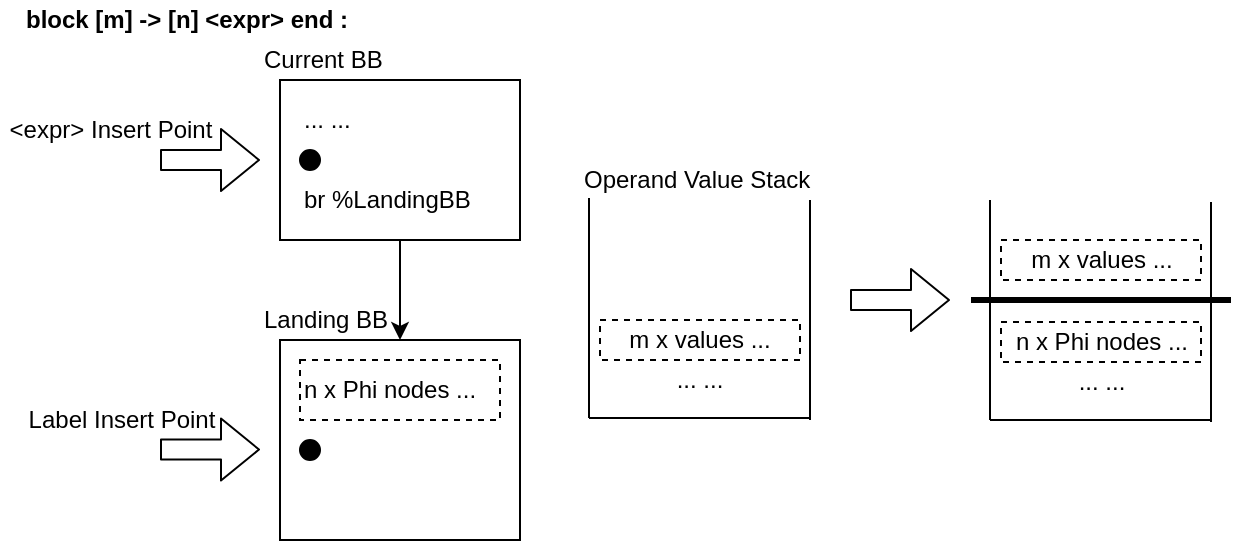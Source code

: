 <mxfile version="14.6.13" type="device"><diagram id="2bsV1Qi3l1QF7f-Y_1pT" name="Page-1"><mxGraphModel dx="525" dy="389" grid="1" gridSize="10" guides="1" tooltips="1" connect="1" arrows="1" fold="1" page="1" pageScale="1" pageWidth="850" pageHeight="1100" math="0" shadow="0"><root><mxCell id="0"/><mxCell id="1" parent="0"/><mxCell id="dvBThLzXPzSNsvyNuGCI-23" style="edgeStyle=orthogonalEdgeStyle;rounded=0;orthogonalLoop=1;jettySize=auto;html=1;exitX=0.5;exitY=1;exitDx=0;exitDy=0;" parent="1" source="dvBThLzXPzSNsvyNuGCI-14" target="dvBThLzXPzSNsvyNuGCI-20" edge="1"><mxGeometry relative="1" as="geometry"/></mxCell><mxCell id="dvBThLzXPzSNsvyNuGCI-14" value="" style="rounded=0;whiteSpace=wrap;html=1;align=left;" parent="1" vertex="1"><mxGeometry x="170" y="60" width="120" height="80" as="geometry"/></mxCell><mxCell id="dvBThLzXPzSNsvyNuGCI-15" value="&lt;div align=&quot;left&quot;&gt;Current BB&lt;/div&gt;" style="text;html=1;strokeColor=none;fillColor=none;align=left;verticalAlign=middle;whiteSpace=wrap;rounded=0;" parent="1" vertex="1"><mxGeometry x="160" y="40" width="120" height="20" as="geometry"/></mxCell><mxCell id="dvBThLzXPzSNsvyNuGCI-18" value="&lt;div align=&quot;left&quot;&gt;... ...&lt;br&gt;&lt;/div&gt;" style="text;html=1;strokeColor=none;fillColor=none;align=left;verticalAlign=middle;whiteSpace=wrap;rounded=0;dashed=1;" parent="1" vertex="1"><mxGeometry x="180" y="70" width="90" height="20" as="geometry"/></mxCell><mxCell id="dvBThLzXPzSNsvyNuGCI-20" value="" style="rounded=0;whiteSpace=wrap;html=1;align=left;" parent="1" vertex="1"><mxGeometry x="170" y="190" width="120" height="100" as="geometry"/></mxCell><mxCell id="dvBThLzXPzSNsvyNuGCI-21" value="&lt;div align=&quot;left&quot;&gt;Landing BB&lt;br&gt;&lt;/div&gt;" style="text;html=1;strokeColor=none;fillColor=none;align=left;verticalAlign=middle;whiteSpace=wrap;rounded=0;" parent="1" vertex="1"><mxGeometry x="160" y="170" width="120" height="20" as="geometry"/></mxCell><mxCell id="dvBThLzXPzSNsvyNuGCI-24" value="n x Phi nodes ..." style="rounded=0;whiteSpace=wrap;html=1;dashed=1;align=left;" parent="1" vertex="1"><mxGeometry x="180" y="200" width="100" height="30" as="geometry"/></mxCell><mxCell id="dvBThLzXPzSNsvyNuGCI-25" value="" style="shape=flexArrow;endArrow=classic;html=1;" parent="1" edge="1"><mxGeometry width="50" height="50" relative="1" as="geometry"><mxPoint x="110" y="244.76" as="sourcePoint"/><mxPoint x="160" y="244.76" as="targetPoint"/></mxGeometry></mxCell><mxCell id="dvBThLzXPzSNsvyNuGCI-26" value="Label Insert Point" style="text;html=1;strokeColor=none;fillColor=none;align=center;verticalAlign=middle;whiteSpace=wrap;rounded=0;dashed=1;" parent="1" vertex="1"><mxGeometry x="41" y="220" width="100" height="20" as="geometry"/></mxCell><mxCell id="dvBThLzXPzSNsvyNuGCI-27" value="" style="shape=flexArrow;endArrow=classic;html=1;" parent="1" edge="1"><mxGeometry width="50" height="50" relative="1" as="geometry"><mxPoint x="110" y="100" as="sourcePoint"/><mxPoint x="160" y="100" as="targetPoint"/></mxGeometry></mxCell><mxCell id="dvBThLzXPzSNsvyNuGCI-28" value="&amp;lt;expr&amp;gt; Insert Point" style="text;html=1;strokeColor=none;fillColor=none;align=center;verticalAlign=middle;whiteSpace=wrap;rounded=0;dashed=1;" parent="1" vertex="1"><mxGeometry x="30" y="75" width="111" height="20" as="geometry"/></mxCell><mxCell id="dvBThLzXPzSNsvyNuGCI-30" value="&lt;div align=&quot;left&quot;&gt;&lt;b&gt;block [m] -&amp;gt; [n] &amp;lt;expr&amp;gt; end :&lt;br&gt;&lt;/b&gt;&lt;/div&gt;" style="text;html=1;strokeColor=none;fillColor=none;align=left;verticalAlign=middle;whiteSpace=wrap;rounded=0;dashed=1;" parent="1" vertex="1"><mxGeometry x="41" y="20" width="219" height="20" as="geometry"/></mxCell><mxCell id="dvBThLzXPzSNsvyNuGCI-34" value="" style="endArrow=none;html=1;" parent="1" edge="1"><mxGeometry width="50" height="50" relative="1" as="geometry"><mxPoint x="324.5" y="229" as="sourcePoint"/><mxPoint x="324.5" y="119" as="targetPoint"/></mxGeometry></mxCell><mxCell id="dvBThLzXPzSNsvyNuGCI-35" value="" style="endArrow=none;html=1;" parent="1" edge="1"><mxGeometry width="50" height="50" relative="1" as="geometry"><mxPoint x="435" y="230" as="sourcePoint"/><mxPoint x="435" y="120" as="targetPoint"/></mxGeometry></mxCell><mxCell id="dvBThLzXPzSNsvyNuGCI-36" value="" style="endArrow=none;html=1;" parent="1" edge="1"><mxGeometry width="50" height="50" relative="1" as="geometry"><mxPoint x="324.5" y="229" as="sourcePoint"/><mxPoint x="435" y="229" as="targetPoint"/></mxGeometry></mxCell><mxCell id="dvBThLzXPzSNsvyNuGCI-37" value="Operand Value Stack" style="text;html=1;strokeColor=none;fillColor=none;align=left;verticalAlign=middle;whiteSpace=wrap;rounded=0;" parent="1" vertex="1"><mxGeometry x="320" y="100" width="120" height="20" as="geometry"/></mxCell><mxCell id="dvBThLzXPzSNsvyNuGCI-39" value="&lt;div&gt;... ...&lt;br&gt;&lt;/div&gt;" style="text;html=1;strokeColor=none;fillColor=none;align=center;verticalAlign=middle;whiteSpace=wrap;rounded=0;dashed=1;" parent="1" vertex="1"><mxGeometry x="335" y="200" width="90" height="20" as="geometry"/></mxCell><mxCell id="dvBThLzXPzSNsvyNuGCI-42" value="&lt;div align=&quot;center&quot;&gt;m x values ...&lt;br&gt;&lt;/div&gt;" style="rounded=0;whiteSpace=wrap;html=1;dashed=1;align=center;" parent="1" vertex="1"><mxGeometry x="330" y="180" width="100" height="20" as="geometry"/></mxCell><mxCell id="dvBThLzXPzSNsvyNuGCI-43" value="" style="shape=flexArrow;endArrow=classic;html=1;" parent="1" edge="1"><mxGeometry width="50" height="50" relative="1" as="geometry"><mxPoint x="455" y="170" as="sourcePoint"/><mxPoint x="505" y="170" as="targetPoint"/></mxGeometry></mxCell><mxCell id="dvBThLzXPzSNsvyNuGCI-44" value="" style="endArrow=none;html=1;" parent="1" edge="1"><mxGeometry width="50" height="50" relative="1" as="geometry"><mxPoint x="525" y="230" as="sourcePoint"/><mxPoint x="525" y="120" as="targetPoint"/></mxGeometry></mxCell><mxCell id="dvBThLzXPzSNsvyNuGCI-45" value="" style="endArrow=none;html=1;" parent="1" edge="1"><mxGeometry width="50" height="50" relative="1" as="geometry"><mxPoint x="635.5" y="231" as="sourcePoint"/><mxPoint x="635.5" y="121" as="targetPoint"/></mxGeometry></mxCell><mxCell id="dvBThLzXPzSNsvyNuGCI-46" value="" style="endArrow=none;html=1;" parent="1" edge="1"><mxGeometry width="50" height="50" relative="1" as="geometry"><mxPoint x="525" y="230" as="sourcePoint"/><mxPoint x="635.5" y="230" as="targetPoint"/></mxGeometry></mxCell><mxCell id="dvBThLzXPzSNsvyNuGCI-47" value="&lt;div&gt;... ...&lt;br&gt;&lt;/div&gt;" style="text;html=1;strokeColor=none;fillColor=none;align=center;verticalAlign=middle;whiteSpace=wrap;rounded=0;dashed=1;" parent="1" vertex="1"><mxGeometry x="535.5" y="201" width="90" height="20" as="geometry"/></mxCell><mxCell id="dvBThLzXPzSNsvyNuGCI-48" value="&lt;div align=&quot;center&quot;&gt;m x values ...&lt;br&gt;&lt;/div&gt;" style="rounded=0;whiteSpace=wrap;html=1;dashed=1;align=center;" parent="1" vertex="1"><mxGeometry x="530.5" y="140" width="100" height="20" as="geometry"/></mxCell><mxCell id="dvBThLzXPzSNsvyNuGCI-49" value="" style="endArrow=none;html=1;strokeWidth=3;" parent="1" edge="1"><mxGeometry width="50" height="50" relative="1" as="geometry"><mxPoint x="515.5" y="170" as="sourcePoint"/><mxPoint x="645.5" y="170" as="targetPoint"/></mxGeometry></mxCell><mxCell id="dvBThLzXPzSNsvyNuGCI-50" value="&lt;div align=&quot;center&quot;&gt;n x Phi nodes ...&lt;br&gt;&lt;/div&gt;" style="rounded=0;whiteSpace=wrap;html=1;dashed=1;align=center;" parent="1" vertex="1"><mxGeometry x="530.5" y="181" width="100" height="20" as="geometry"/></mxCell><mxCell id="dvBThLzXPzSNsvyNuGCI-56" value="br %LandingBB" style="text;html=1;strokeColor=none;fillColor=none;align=left;verticalAlign=middle;whiteSpace=wrap;rounded=0;dashed=1;" parent="1" vertex="1"><mxGeometry x="180" y="110" width="90" height="20" as="geometry"/></mxCell><mxCell id="FzPH6oFvYBKy2m7OrpuD-2" value="" style="ellipse;whiteSpace=wrap;html=1;aspect=fixed;fillColor=#000000;" vertex="1" parent="1"><mxGeometry x="180" y="95" width="10" height="10" as="geometry"/></mxCell><mxCell id="FzPH6oFvYBKy2m7OrpuD-3" value="" style="ellipse;whiteSpace=wrap;html=1;aspect=fixed;fillColor=#000000;" vertex="1" parent="1"><mxGeometry x="180" y="240.0" width="10" height="10" as="geometry"/></mxCell></root></mxGraphModel></diagram></mxfile>